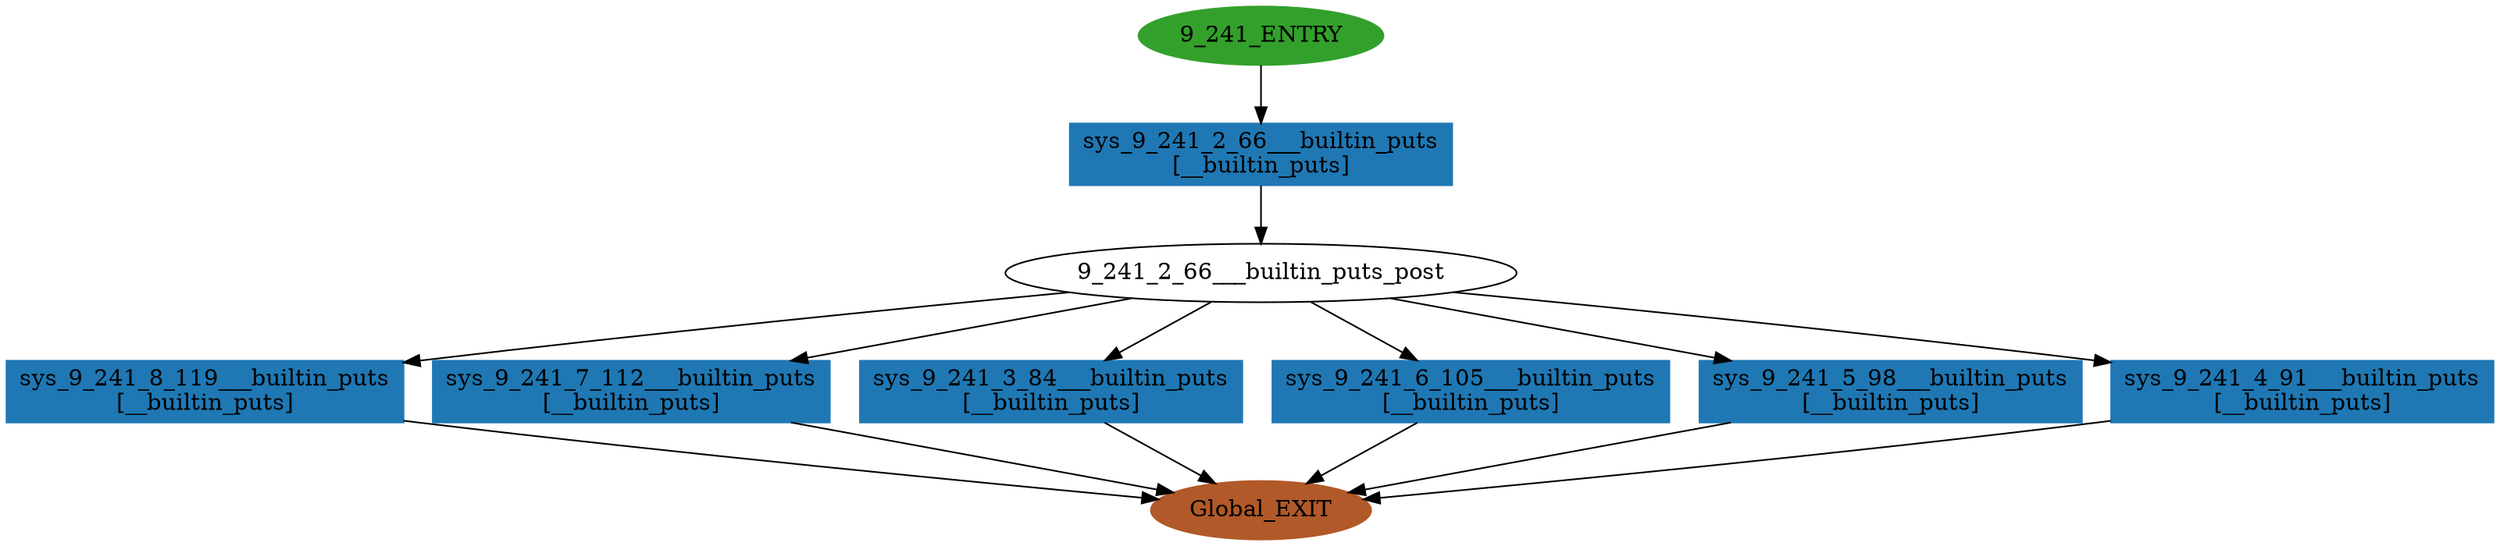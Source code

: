 digraph model { 
compound=true; 
node  [style="filled", colorscheme="paired12"];  "9_241_2_66___builtin_puts_post" [shape=ellipse, style=""];
  "9_241_ENTRY" [shape=ellipse, color=4, style=filled];
  "Global_EXIT" [shape=ellipse, color=12, style=filled];
  "sys_9_241_8_119___builtin_puts" [shape=box, style=""];
  "sys_9_241_8_119___builtin_puts" [color=2, style=filled];
  "sys_9_241_8_119___builtin_puts" [label="sys_9_241_8_119___builtin_puts\n[__builtin_puts]"];
  "sys_9_241_7_112___builtin_puts" [shape=box, style=""];
  "sys_9_241_7_112___builtin_puts" [color=2, style=filled];
  "sys_9_241_7_112___builtin_puts" [label="sys_9_241_7_112___builtin_puts\n[__builtin_puts]"];
  "sys_9_241_3_84___builtin_puts" [shape=box, style=""];
  "sys_9_241_3_84___builtin_puts" [color=2, style=filled];
  "sys_9_241_3_84___builtin_puts" [label="sys_9_241_3_84___builtin_puts\n[__builtin_puts]"];
  "sys_9_241_2_66___builtin_puts" [shape=box, style=""];
  "sys_9_241_2_66___builtin_puts" [color=2, style=filled];
  "sys_9_241_2_66___builtin_puts" [label="sys_9_241_2_66___builtin_puts\n[__builtin_puts]"];
  "sys_9_241_6_105___builtin_puts" [shape=box, style=""];
  "sys_9_241_6_105___builtin_puts" [color=2, style=filled];
  "sys_9_241_6_105___builtin_puts" [label="sys_9_241_6_105___builtin_puts\n[__builtin_puts]"];
  "sys_9_241_5_98___builtin_puts" [shape=box, style=""];
  "sys_9_241_5_98___builtin_puts" [color=2, style=filled];
  "sys_9_241_5_98___builtin_puts" [label="sys_9_241_5_98___builtin_puts\n[__builtin_puts]"];
  "sys_9_241_4_91___builtin_puts" [shape=box, style=""];
  "sys_9_241_4_91___builtin_puts" [color=2, style=filled];
  "sys_9_241_4_91___builtin_puts" [label="sys_9_241_4_91___builtin_puts\n[__builtin_puts]"];
  "sys_9_241_3_84___builtin_puts" -> "Global_EXIT" [label="", arrowhead="normal"];
  "9_241_ENTRY" -> "sys_9_241_2_66___builtin_puts" [label="", arrowhead="normal"];
  "sys_9_241_4_91___builtin_puts" -> "Global_EXIT" [label="", arrowhead="normal"];
  "9_241_2_66___builtin_puts_post" -> "sys_9_241_4_91___builtin_puts" [label="", arrowhead="normal"];
  "9_241_2_66___builtin_puts_post" -> "sys_9_241_7_112___builtin_puts" [label="", arrowhead="normal"];
  "sys_9_241_5_98___builtin_puts" -> "Global_EXIT" [label="", arrowhead="normal"];
  "9_241_2_66___builtin_puts_post" -> "sys_9_241_3_84___builtin_puts" [label="", arrowhead="normal"];
  "sys_9_241_2_66___builtin_puts" -> "9_241_2_66___builtin_puts_post" [label="", arrowhead="normal"];
  "9_241_2_66___builtin_puts_post" -> "sys_9_241_6_105___builtin_puts" [label="", arrowhead="normal"];
  "sys_9_241_7_112___builtin_puts" -> "Global_EXIT" [label="", arrowhead="normal"];
  "9_241_2_66___builtin_puts_post" -> "sys_9_241_5_98___builtin_puts" [label="", arrowhead="normal"];
  "9_241_2_66___builtin_puts_post" -> "sys_9_241_8_119___builtin_puts" [label="", arrowhead="normal"];
  "sys_9_241_6_105___builtin_puts" -> "Global_EXIT" [label="", arrowhead="normal"];
  "sys_9_241_8_119___builtin_puts" -> "Global_EXIT" [label="", arrowhead="normal"];
}
